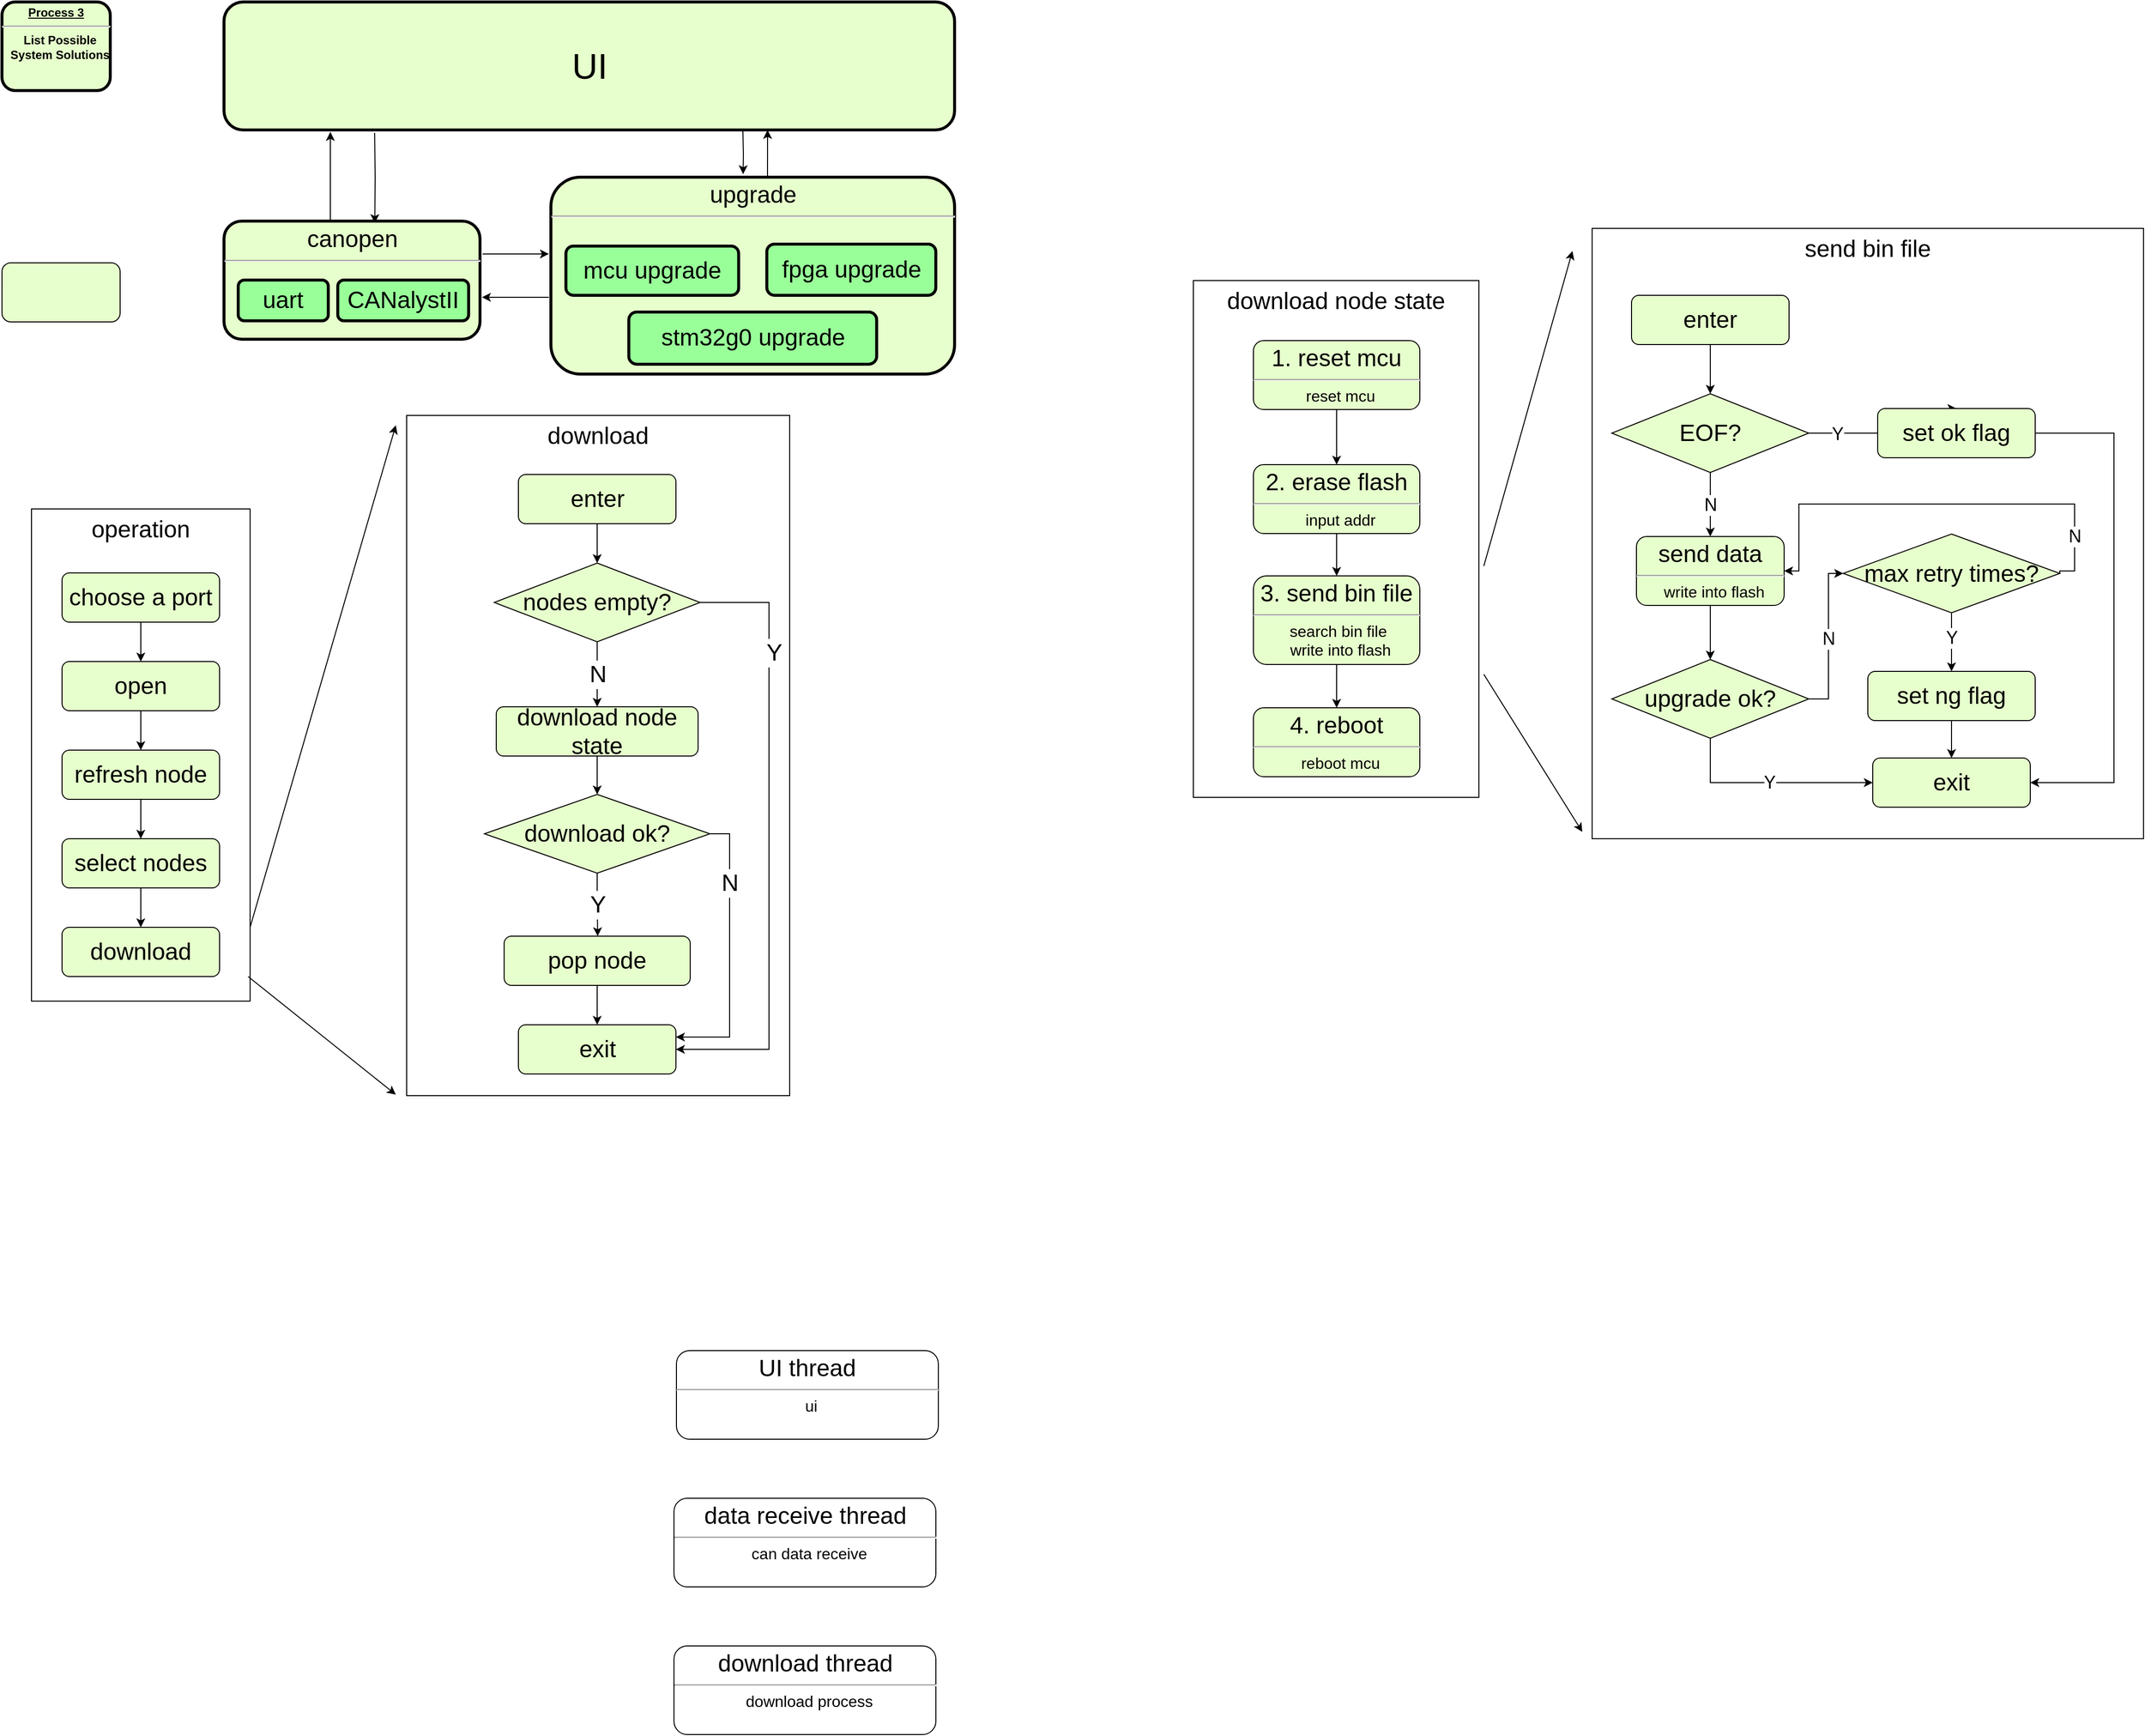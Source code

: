 <mxfile version="11.1.1" type="device"><diagram name="Page-1" id="c7558073-3199-34d8-9f00-42111426c3f3"><mxGraphModel dx="1422" dy="864" grid="1" gridSize="10" guides="1" tooltips="1" connect="1" arrows="1" fold="1" page="1" pageScale="1" pageWidth="2339" pageHeight="3300" background="#ffffff" math="0" shadow="0"><root><mxCell id="0"/><mxCell id="1" parent="0"/><mxCell id="VhqLfHZLwxZAB41TL7oT-232" value="download" style="rounded=0;whiteSpace=wrap;html=1;strokeWidth=1;verticalAlign=top;fontSize=24;" vertex="1" parent="1"><mxGeometry x="431" y="460" width="389" height="691" as="geometry"/></mxCell><mxCell id="VhqLfHZLwxZAB41TL7oT-212" value="operation" style="rounded=0;whiteSpace=wrap;html=1;strokeWidth=1;verticalAlign=top;fontSize=24;" vertex="1" parent="1"><mxGeometry x="50" y="555" width="222" height="500" as="geometry"/></mxCell><mxCell id="VhqLfHZLwxZAB41TL7oT-211" value="download node state" style="rounded=0;whiteSpace=wrap;html=1;strokeWidth=1;verticalAlign=top;fontSize=24;" vertex="1" parent="1"><mxGeometry x="1230" y="323" width="290" height="525" as="geometry"/></mxCell><mxCell id="VhqLfHZLwxZAB41TL7oT-210" value="send bin file" style="rounded=0;whiteSpace=wrap;html=1;strokeWidth=1;verticalAlign=top;fontSize=24;" vertex="1" parent="1"><mxGeometry x="1635" y="270" width="560" height="620" as="geometry"/></mxCell><mxCell id="7" value="&lt;p style=&quot;margin: 0px; margin-top: 4px; text-align: center; text-decoration: underline;&quot;&gt;&lt;strong&gt;&lt;strong&gt;Process&lt;/strong&gt; 3&lt;br /&gt;&lt;/strong&gt;&lt;/p&gt;&lt;hr /&gt;&lt;p style=&quot;margin: 0px; margin-left: 8px;&quot;&gt;List Possible&lt;/p&gt;&lt;p style=&quot;margin: 0px; margin-left: 8px;&quot;&gt;System Solutions&lt;/p&gt;" style="verticalAlign=middle;align=center;overflow=fill;fontSize=12;fontFamily=Helvetica;html=1;rounded=1;fontStyle=1;strokeWidth=3;fillColor=#E6FFCC" parent="1" vertex="1"><mxGeometry x="20" y="40" width="110" height="90" as="geometry"/></mxCell><mxCell id="VhqLfHZLwxZAB41TL7oT-140" style="edgeStyle=orthogonalEdgeStyle;rounded=0;orthogonalLoop=1;jettySize=auto;html=1;entryX=0.589;entryY=0.017;entryDx=0;entryDy=0;entryPerimeter=0;" edge="1" parent="1" target="VhqLfHZLwxZAB41TL7oT-109"><mxGeometry relative="1" as="geometry"><mxPoint x="398.5" y="173" as="sourcePoint"/></mxGeometry></mxCell><mxCell id="VhqLfHZLwxZAB41TL7oT-141" style="edgeStyle=orthogonalEdgeStyle;rounded=0;orthogonalLoop=1;jettySize=auto;html=1;entryX=0.476;entryY=-0.015;entryDx=0;entryDy=0;entryPerimeter=0;" edge="1" parent="1" target="VhqLfHZLwxZAB41TL7oT-133"><mxGeometry relative="1" as="geometry"><mxPoint x="772.5" y="171" as="sourcePoint"/></mxGeometry></mxCell><mxCell id="VhqLfHZLwxZAB41TL7oT-104" value="&lt;font style=&quot;font-size: 36px&quot;&gt;UI&lt;/font&gt;" style="rounded=1;whiteSpace=wrap;html=1;shadow=0;glass=0;comic=0;strokeColor=#000000;strokeWidth=3;gradientColor=none;fillColor=#E6FFCC;" vertex="1" parent="1"><mxGeometry x="245.5" y="40" width="742" height="130" as="geometry"/></mxCell><mxCell id="VhqLfHZLwxZAB41TL7oT-115" value="" style="group" vertex="1" connectable="0" parent="1"><mxGeometry x="245.5" y="250" width="300" height="120" as="geometry"/></mxCell><mxCell id="VhqLfHZLwxZAB41TL7oT-118" value="" style="group" vertex="1" connectable="0" parent="VhqLfHZLwxZAB41TL7oT-115"><mxGeometry width="260" height="120" as="geometry"/></mxCell><mxCell id="VhqLfHZLwxZAB41TL7oT-117" value="" style="group" vertex="1" connectable="0" parent="VhqLfHZLwxZAB41TL7oT-118"><mxGeometry y="2.286" width="260" height="120" as="geometry"/></mxCell><mxCell id="VhqLfHZLwxZAB41TL7oT-116" value="" style="group" vertex="1" connectable="0" parent="VhqLfHZLwxZAB41TL7oT-117"><mxGeometry y="10.286" width="260" height="120" as="geometry"/></mxCell><mxCell id="VhqLfHZLwxZAB41TL7oT-109" value="&lt;p style=&quot;margin: 4px 0px 0px ; text-align: center&quot;&gt;&lt;font style=&quot;font-size: 24px&quot;&gt;&lt;span style=&quot;font-weight: 400 ; white-space: normal&quot;&gt;canopen&lt;/span&gt;&lt;strong&gt;&lt;br&gt;&lt;/strong&gt;&lt;/font&gt;&lt;/p&gt;&lt;hr&gt;&lt;p style=&quot;margin: 0px ; margin-left: 8px&quot;&gt;&lt;br&gt;&lt;/p&gt;" style="verticalAlign=middle;align=center;overflow=fill;fontSize=12;fontFamily=Helvetica;html=1;rounded=1;fontStyle=1;strokeWidth=3;fillColor=#E6FFCC" vertex="1" parent="VhqLfHZLwxZAB41TL7oT-116"><mxGeometry width="260" height="120" as="geometry"/></mxCell><mxCell id="VhqLfHZLwxZAB41TL7oT-110" value="&lt;font style=&quot;font-size: 24px&quot;&gt;uart&lt;/font&gt;" style="rounded=1;whiteSpace=wrap;html=1;shadow=0;glass=0;comic=0;strokeColor=#000000;strokeWidth=3;gradientColor=none;fillColor=#99FF99;" vertex="1" parent="VhqLfHZLwxZAB41TL7oT-116"><mxGeometry x="14.444" y="59.941" width="91.481" height="41.379" as="geometry"/></mxCell><mxCell id="VhqLfHZLwxZAB41TL7oT-111" value="&lt;font style=&quot;font-size: 24px&quot;&gt;CANalystII&lt;/font&gt;" style="rounded=1;whiteSpace=wrap;html=1;shadow=0;glass=0;comic=0;strokeColor=#000000;strokeWidth=3;gradientColor=none;fillColor=#99FF99;" vertex="1" parent="VhqLfHZLwxZAB41TL7oT-116"><mxGeometry x="115.556" y="59.941" width="132.889" height="41.379" as="geometry"/></mxCell><mxCell id="VhqLfHZLwxZAB41TL7oT-129" value="" style="group" vertex="1" connectable="0" parent="1"><mxGeometry x="577.5" y="258" width="410" height="174" as="geometry"/></mxCell><mxCell id="VhqLfHZLwxZAB41TL7oT-130" value="" style="group" vertex="1" connectable="0" parent="VhqLfHZLwxZAB41TL7oT-129"><mxGeometry y="-10" width="410" height="174" as="geometry"/></mxCell><mxCell id="VhqLfHZLwxZAB41TL7oT-131" value="" style="group" vertex="1" connectable="0" parent="VhqLfHZLwxZAB41TL7oT-130"><mxGeometry y="32.584" width="410" height="141.416" as="geometry"/></mxCell><mxCell id="VhqLfHZLwxZAB41TL7oT-132" value="" style="group" vertex="1" connectable="0" parent="VhqLfHZLwxZAB41TL7oT-131"><mxGeometry y="-12.646" width="410" height="150" as="geometry"/></mxCell><mxCell id="VhqLfHZLwxZAB41TL7oT-133" value="&lt;p style=&quot;margin: 4px 0px 0px ; text-align: center&quot;&gt;&lt;font style=&quot;font-size: 24px&quot;&gt;&lt;span style=&quot;font-weight: 400 ; white-space: normal&quot;&gt;upgrade&lt;/span&gt;&lt;strong&gt;&lt;br&gt;&lt;/strong&gt;&lt;/font&gt;&lt;/p&gt;&lt;hr&gt;&lt;p style=&quot;margin: 0px ; margin-left: 8px&quot;&gt;&lt;br&gt;&lt;/p&gt;" style="verticalAlign=middle;align=center;overflow=fill;fontSize=12;fontFamily=Helvetica;html=1;rounded=1;fontStyle=1;strokeWidth=3;fillColor=#E6FFCC" vertex="1" parent="VhqLfHZLwxZAB41TL7oT-132"><mxGeometry y="-50" width="410" height="200" as="geometry"/></mxCell><mxCell id="VhqLfHZLwxZAB41TL7oT-134" value="&lt;font style=&quot;font-size: 24px&quot;&gt;mcu upgrade&lt;/font&gt;" style="rounded=1;whiteSpace=wrap;html=1;shadow=0;glass=0;comic=0;strokeColor=#000000;strokeWidth=3;gradientColor=none;fillColor=#99FF99;" vertex="1" parent="VhqLfHZLwxZAB41TL7oT-132"><mxGeometry x="15.256" y="20" width="175.442" height="50" as="geometry"/></mxCell><mxCell id="VhqLfHZLwxZAB41TL7oT-135" value="&lt;font style=&quot;font-size: 24px&quot;&gt;fpga upgrade&lt;/font&gt;" style="rounded=1;whiteSpace=wrap;html=1;shadow=0;glass=0;comic=0;strokeColor=#000000;strokeWidth=3;gradientColor=none;fillColor=#99FF99;" vertex="1" parent="VhqLfHZLwxZAB41TL7oT-132"><mxGeometry x="219.302" y="18" width="171.628" height="52" as="geometry"/></mxCell><mxCell id="VhqLfHZLwxZAB41TL7oT-136" value="&lt;font style=&quot;font-size: 24px&quot;&gt;stm32g0 upgrade&lt;/font&gt;" style="rounded=1;whiteSpace=wrap;html=1;shadow=0;glass=0;comic=0;strokeColor=#000000;strokeWidth=3;gradientColor=none;fillColor=#99FF99;" vertex="1" parent="VhqLfHZLwxZAB41TL7oT-132"><mxGeometry x="79.14" y="87" width="251.721" height="53" as="geometry"/></mxCell><mxCell id="VhqLfHZLwxZAB41TL7oT-139" value="" style="edgeStyle=orthogonalEdgeStyle;rounded=0;orthogonalLoop=1;jettySize=auto;html=1;" edge="1" parent="1"><mxGeometry relative="1" as="geometry"><mxPoint x="373.5" y="263" as="sourcePoint"/><mxPoint x="353.5" y="172" as="targetPoint"/></mxGeometry></mxCell><mxCell id="VhqLfHZLwxZAB41TL7oT-142" value="" style="endArrow=classic;html=1;entryX=0.744;entryY=1;entryDx=0;entryDy=0;entryPerimeter=0;" edge="1" parent="1" target="VhqLfHZLwxZAB41TL7oT-104"><mxGeometry width="50" height="50" relative="1" as="geometry"><mxPoint x="797.5" y="217" as="sourcePoint"/><mxPoint x="837.5" y="210" as="targetPoint"/></mxGeometry></mxCell><mxCell id="VhqLfHZLwxZAB41TL7oT-143" value="" style="endArrow=classic;html=1;entryX=-0.005;entryY=0.39;entryDx=0;entryDy=0;entryPerimeter=0;exitX=1.01;exitY=0.279;exitDx=0;exitDy=0;exitPerimeter=0;" edge="1" parent="1" source="VhqLfHZLwxZAB41TL7oT-109" target="VhqLfHZLwxZAB41TL7oT-133"><mxGeometry width="50" height="50" relative="1" as="geometry"><mxPoint x="-102.5" y="500" as="sourcePoint"/><mxPoint x="-52.5" y="450" as="targetPoint"/></mxGeometry></mxCell><mxCell id="VhqLfHZLwxZAB41TL7oT-144" value="" style="endArrow=classic;html=1;exitX=-0.005;exitY=0.61;exitDx=0;exitDy=0;exitPerimeter=0;" edge="1" parent="1" source="VhqLfHZLwxZAB41TL7oT-133"><mxGeometry width="50" height="50" relative="1" as="geometry"><mxPoint x="527.5" y="430" as="sourcePoint"/><mxPoint x="507.5" y="340" as="targetPoint"/></mxGeometry></mxCell><mxCell id="VhqLfHZLwxZAB41TL7oT-147" value="" style="edgeStyle=orthogonalEdgeStyle;rounded=0;orthogonalLoop=1;jettySize=auto;html=1;" edge="1" parent="1" source="VhqLfHZLwxZAB41TL7oT-145" target="VhqLfHZLwxZAB41TL7oT-146"><mxGeometry relative="1" as="geometry"/></mxCell><mxCell id="VhqLfHZLwxZAB41TL7oT-145" value="&lt;span style=&quot;font-size: 24px&quot;&gt;choose a port&lt;/span&gt;" style="rounded=1;whiteSpace=wrap;html=1;fillColor=#E6FFCC;" vertex="1" parent="1"><mxGeometry x="81" y="620" width="160" height="50" as="geometry"/></mxCell><mxCell id="VhqLfHZLwxZAB41TL7oT-149" value="" style="edgeStyle=orthogonalEdgeStyle;rounded=0;orthogonalLoop=1;jettySize=auto;html=1;" edge="1" parent="1" source="VhqLfHZLwxZAB41TL7oT-146" target="VhqLfHZLwxZAB41TL7oT-148"><mxGeometry relative="1" as="geometry"/></mxCell><mxCell id="VhqLfHZLwxZAB41TL7oT-146" value="&lt;span style=&quot;font-size: 24px&quot;&gt;open&lt;/span&gt;" style="rounded=1;whiteSpace=wrap;html=1;fillColor=#E6FFCC;" vertex="1" parent="1"><mxGeometry x="81" y="710" width="160" height="50" as="geometry"/></mxCell><mxCell id="VhqLfHZLwxZAB41TL7oT-151" value="" style="edgeStyle=orthogonalEdgeStyle;rounded=0;orthogonalLoop=1;jettySize=auto;html=1;" edge="1" parent="1" source="VhqLfHZLwxZAB41TL7oT-148" target="VhqLfHZLwxZAB41TL7oT-150"><mxGeometry relative="1" as="geometry"/></mxCell><mxCell id="VhqLfHZLwxZAB41TL7oT-148" value="&lt;span style=&quot;font-size: 24px&quot;&gt;refresh node&lt;/span&gt;" style="rounded=1;whiteSpace=wrap;html=1;fillColor=#E6FFCC;" vertex="1" parent="1"><mxGeometry x="81" y="800" width="160" height="50" as="geometry"/></mxCell><mxCell id="VhqLfHZLwxZAB41TL7oT-153" value="" style="edgeStyle=orthogonalEdgeStyle;rounded=0;orthogonalLoop=1;jettySize=auto;html=1;" edge="1" parent="1" source="VhqLfHZLwxZAB41TL7oT-150" target="VhqLfHZLwxZAB41TL7oT-152"><mxGeometry relative="1" as="geometry"/></mxCell><mxCell id="VhqLfHZLwxZAB41TL7oT-150" value="&lt;span style=&quot;font-size: 24px&quot;&gt;select nodes&lt;/span&gt;" style="rounded=1;whiteSpace=wrap;html=1;fillColor=#E6FFCC;" vertex="1" parent="1"><mxGeometry x="81" y="890" width="160" height="50" as="geometry"/></mxCell><mxCell id="VhqLfHZLwxZAB41TL7oT-152" value="&lt;span style=&quot;font-size: 24px&quot;&gt;download&lt;/span&gt;" style="rounded=1;whiteSpace=wrap;html=1;fillColor=#E6FFCC;" vertex="1" parent="1"><mxGeometry x="81" y="980" width="160" height="50" as="geometry"/></mxCell><mxCell id="VhqLfHZLwxZAB41TL7oT-173" value="" style="edgeStyle=orthogonalEdgeStyle;rounded=0;orthogonalLoop=1;jettySize=auto;html=1;jumpSize=5;" edge="1" parent="1" source="VhqLfHZLwxZAB41TL7oT-169" target="VhqLfHZLwxZAB41TL7oT-172"><mxGeometry relative="1" as="geometry"/></mxCell><mxCell id="VhqLfHZLwxZAB41TL7oT-169" value="&lt;p style=&quot;margin: 4px 0px 0px ; text-align: center&quot;&gt;&lt;font style=&quot;font-weight: normal ; font-size: 24px&quot;&gt;1. reset mcu&lt;/font&gt;&lt;/p&gt;&lt;hr&gt;&lt;p style=&quot;margin: 0px ; margin-left: 8px&quot;&gt;&lt;font size=&quot;3&quot; style=&quot;font-weight: normal&quot;&gt;reset mcu&lt;/font&gt;&lt;/p&gt;" style="verticalAlign=middle;align=center;overflow=fill;fontSize=12;fontFamily=Helvetica;html=1;rounded=1;fontStyle=1;strokeWidth=1;fillColor=#E6FFCC;portConstraintRotation=0;" vertex="1" parent="1"><mxGeometry x="1291" y="384" width="169" height="70" as="geometry"/></mxCell><mxCell id="VhqLfHZLwxZAB41TL7oT-177" value="" style="edgeStyle=orthogonalEdgeStyle;rounded=0;orthogonalLoop=1;jettySize=auto;html=1;" edge="1" parent="1" source="VhqLfHZLwxZAB41TL7oT-172" target="VhqLfHZLwxZAB41TL7oT-176"><mxGeometry relative="1" as="geometry"/></mxCell><mxCell id="VhqLfHZLwxZAB41TL7oT-172" value="&lt;p style=&quot;margin: 4px 0px 0px ; text-align: center&quot;&gt;&lt;font style=&quot;font-weight: normal ; font-size: 24px&quot;&gt;2. erase flash&lt;/font&gt;&lt;/p&gt;&lt;hr&gt;&lt;p style=&quot;margin: 0px ; margin-left: 8px&quot;&gt;&lt;font size=&quot;3&quot; style=&quot;font-weight: normal&quot;&gt;input addr&lt;/font&gt;&lt;/p&gt;" style="verticalAlign=middle;align=center;overflow=fill;fontSize=12;fontFamily=Helvetica;html=1;rounded=1;fontStyle=1;strokeWidth=1;fillColor=#E6FFCC" vertex="1" parent="1"><mxGeometry x="1291" y="510" width="169" height="70" as="geometry"/></mxCell><mxCell id="VhqLfHZLwxZAB41TL7oT-179" value="" style="edgeStyle=orthogonalEdgeStyle;rounded=0;orthogonalLoop=1;jettySize=auto;html=1;" edge="1" parent="1" source="VhqLfHZLwxZAB41TL7oT-176" target="VhqLfHZLwxZAB41TL7oT-178"><mxGeometry relative="1" as="geometry"/></mxCell><mxCell id="VhqLfHZLwxZAB41TL7oT-176" value="&lt;p style=&quot;margin: 4px 0px 0px ; text-align: center&quot;&gt;&lt;span style=&quot;font-weight: normal&quot;&gt;&lt;font style=&quot;font-size: 24px&quot;&gt;3. send bin file&lt;/font&gt;&lt;/span&gt;&lt;/p&gt;&lt;hr&gt;&lt;p style=&quot;margin: 0px ; margin-left: 8px&quot;&gt;&lt;font size=&quot;3&quot; style=&quot;font-weight: normal&quot;&gt;search bin file&amp;nbsp;&lt;/font&gt;&lt;/p&gt;&lt;p style=&quot;margin: 0px ; margin-left: 8px&quot;&gt;&lt;font size=&quot;3&quot; style=&quot;font-weight: normal&quot;&gt;write into flash&lt;/font&gt;&lt;/p&gt;" style="verticalAlign=middle;align=center;overflow=fill;fontSize=12;fontFamily=Helvetica;html=1;rounded=1;fontStyle=1;strokeWidth=1;fillColor=#E6FFCC" vertex="1" parent="1"><mxGeometry x="1291" y="623" width="169" height="90" as="geometry"/></mxCell><mxCell id="VhqLfHZLwxZAB41TL7oT-178" value="&lt;p style=&quot;margin: 4px 0px 0px ; text-align: center&quot;&gt;&lt;span style=&quot;font-weight: normal&quot;&gt;&lt;font style=&quot;font-size: 24px&quot;&gt;4. reboot&lt;/font&gt;&lt;/span&gt;&lt;/p&gt;&lt;hr&gt;&lt;p style=&quot;margin: 0px ; margin-left: 8px&quot;&gt;&lt;font size=&quot;3&quot; style=&quot;font-weight: normal&quot;&gt;reboot mcu&lt;/font&gt;&lt;/p&gt;" style="verticalAlign=middle;align=center;overflow=fill;fontSize=12;fontFamily=Helvetica;html=1;rounded=1;fontStyle=1;strokeWidth=1;fillColor=#E6FFCC" vertex="1" parent="1"><mxGeometry x="1291" y="757" width="169" height="70" as="geometry"/></mxCell><mxCell id="VhqLfHZLwxZAB41TL7oT-183" value="" style="edgeStyle=orthogonalEdgeStyle;rounded=0;orthogonalLoop=1;jettySize=auto;html=1;entryX=0.5;entryY=0;entryDx=0;entryDy=0;" edge="1" parent="1" source="VhqLfHZLwxZAB41TL7oT-181" target="VhqLfHZLwxZAB41TL7oT-184"><mxGeometry relative="1" as="geometry"><mxPoint x="1755" y="428" as="targetPoint"/></mxGeometry></mxCell><mxCell id="VhqLfHZLwxZAB41TL7oT-181" value="&lt;span style=&quot;font-size: 24px&quot;&gt;enter&lt;/span&gt;" style="rounded=1;whiteSpace=wrap;html=1;fillColor=#E6FFCC;" vertex="1" parent="1"><mxGeometry x="1675" y="338" width="160" height="50" as="geometry"/></mxCell><mxCell id="VhqLfHZLwxZAB41TL7oT-186" value="&lt;font style=&quot;font-size: 18px&quot;&gt;N&lt;/font&gt;" style="edgeStyle=orthogonalEdgeStyle;rounded=0;orthogonalLoop=1;jettySize=auto;html=1;entryX=0.5;entryY=0;entryDx=0;entryDy=0;" edge="1" parent="1" source="VhqLfHZLwxZAB41TL7oT-184" target="VhqLfHZLwxZAB41TL7oT-197"><mxGeometry relative="1" as="geometry"><mxPoint x="1755" y="583" as="targetPoint"/></mxGeometry></mxCell><mxCell id="VhqLfHZLwxZAB41TL7oT-191" style="edgeStyle=orthogonalEdgeStyle;rounded=0;orthogonalLoop=1;jettySize=auto;html=1;entryX=0.5;entryY=0;entryDx=0;entryDy=0;" edge="1" parent="1" source="VhqLfHZLwxZAB41TL7oT-184" target="VhqLfHZLwxZAB41TL7oT-195"><mxGeometry relative="1" as="geometry"><Array as="points"><mxPoint x="1945" y="478"/></Array></mxGeometry></mxCell><mxCell id="VhqLfHZLwxZAB41TL7oT-192" value="&lt;font style=&quot;font-size: 18px&quot;&gt;Y&lt;/font&gt;" style="text;html=1;resizable=0;points=[];align=center;verticalAlign=middle;labelBackgroundColor=#ffffff;" vertex="1" connectable="0" parent="VhqLfHZLwxZAB41TL7oT-191"><mxGeometry x="-0.673" y="-1" relative="1" as="geometry"><mxPoint as="offset"/></mxGeometry></mxCell><mxCell id="VhqLfHZLwxZAB41TL7oT-184" value="&lt;font style=&quot;font-size: 24px&quot;&gt;EOF?&lt;/font&gt;" style="rhombus;whiteSpace=wrap;html=1;fillColor=#E6FFCC;" vertex="1" parent="1"><mxGeometry x="1655" y="438" width="200" height="80" as="geometry"/></mxCell><mxCell id="VhqLfHZLwxZAB41TL7oT-188" value="" style="edgeStyle=orthogonalEdgeStyle;rounded=0;orthogonalLoop=1;jettySize=auto;html=1;entryX=0.5;entryY=0;entryDx=0;entryDy=0;exitX=0.5;exitY=1;exitDx=0;exitDy=0;" edge="1" parent="1" source="VhqLfHZLwxZAB41TL7oT-197" target="VhqLfHZLwxZAB41TL7oT-189"><mxGeometry relative="1" as="geometry"><mxPoint x="1755" y="633" as="sourcePoint"/><mxPoint x="1755" y="713" as="targetPoint"/></mxGeometry></mxCell><mxCell id="VhqLfHZLwxZAB41TL7oT-193" value="&lt;font style=&quot;font-size: 18px&quot;&gt;Y&lt;/font&gt;" style="edgeStyle=orthogonalEdgeStyle;rounded=0;orthogonalLoop=1;jettySize=auto;html=1;exitX=0.5;exitY=1;exitDx=0;exitDy=0;entryX=0;entryY=0.5;entryDx=0;entryDy=0;" edge="1" parent="1" source="VhqLfHZLwxZAB41TL7oT-189" target="VhqLfHZLwxZAB41TL7oT-190"><mxGeometry relative="1" as="geometry"/></mxCell><mxCell id="VhqLfHZLwxZAB41TL7oT-199" value="&lt;font style=&quot;font-size: 18px&quot;&gt;N&lt;/font&gt;" style="edgeStyle=orthogonalEdgeStyle;rounded=0;orthogonalLoop=1;jettySize=auto;html=1;entryX=0;entryY=0.5;entryDx=0;entryDy=0;" edge="1" parent="1" source="VhqLfHZLwxZAB41TL7oT-189" target="VhqLfHZLwxZAB41TL7oT-202"><mxGeometry relative="1" as="geometry"><Array as="points"><mxPoint x="1875" y="748"/><mxPoint x="1875" y="621"/></Array></mxGeometry></mxCell><mxCell id="VhqLfHZLwxZAB41TL7oT-189" value="&lt;font style=&quot;font-size: 24px&quot;&gt;upgrade ok?&lt;/font&gt;" style="rhombus;whiteSpace=wrap;html=1;fillColor=#E6FFCC;" vertex="1" parent="1"><mxGeometry x="1655" y="708" width="200" height="80" as="geometry"/></mxCell><mxCell id="VhqLfHZLwxZAB41TL7oT-190" value="&lt;span style=&quot;font-size: 24px&quot;&gt;exit&lt;/span&gt;" style="rounded=1;whiteSpace=wrap;html=1;fillColor=#E6FFCC;" vertex="1" parent="1"><mxGeometry x="1920" y="808" width="160" height="50" as="geometry"/></mxCell><mxCell id="VhqLfHZLwxZAB41TL7oT-196" style="edgeStyle=orthogonalEdgeStyle;rounded=0;orthogonalLoop=1;jettySize=auto;html=1;entryX=1;entryY=0.5;entryDx=0;entryDy=0;" edge="1" parent="1" source="VhqLfHZLwxZAB41TL7oT-195" target="VhqLfHZLwxZAB41TL7oT-190"><mxGeometry relative="1" as="geometry"><Array as="points"><mxPoint x="2165" y="478"/><mxPoint x="2165" y="833"/></Array></mxGeometry></mxCell><mxCell id="VhqLfHZLwxZAB41TL7oT-195" value="&lt;span style=&quot;font-size: 24px&quot;&gt;set ok flag&lt;/span&gt;" style="rounded=1;whiteSpace=wrap;html=1;fillColor=#E6FFCC;" vertex="1" parent="1"><mxGeometry x="1925" y="453" width="160" height="50" as="geometry"/></mxCell><mxCell id="VhqLfHZLwxZAB41TL7oT-197" value="&lt;p style=&quot;margin: 4px 0px 0px ; text-align: center&quot;&gt;&lt;span style=&quot;font-weight: normal&quot;&gt;&lt;font style=&quot;font-size: 24px&quot;&gt;send data&lt;/font&gt;&lt;/span&gt;&lt;/p&gt;&lt;hr&gt;&lt;p style=&quot;margin: 0px ; margin-left: 8px&quot;&gt;&lt;font size=&quot;3&quot; style=&quot;font-weight: normal&quot;&gt;write into flash&lt;/font&gt;&lt;/p&gt;" style="verticalAlign=middle;align=center;overflow=fill;fontSize=12;fontFamily=Helvetica;html=1;rounded=1;fontStyle=1;strokeWidth=1;fillColor=#E6FFCC" vertex="1" parent="1"><mxGeometry x="1680" y="583" width="150" height="70" as="geometry"/></mxCell><mxCell id="VhqLfHZLwxZAB41TL7oT-207" value="" style="edgeStyle=orthogonalEdgeStyle;rounded=0;orthogonalLoop=1;jettySize=auto;html=1;" edge="1" parent="1" source="VhqLfHZLwxZAB41TL7oT-198" target="VhqLfHZLwxZAB41TL7oT-190"><mxGeometry relative="1" as="geometry"/></mxCell><mxCell id="VhqLfHZLwxZAB41TL7oT-198" value="&lt;span style=&quot;font-size: 24px&quot;&gt;set ng flag&lt;/span&gt;" style="rounded=1;whiteSpace=wrap;html=1;fillColor=#E6FFCC;" vertex="1" parent="1"><mxGeometry x="1915" y="720" width="170" height="50" as="geometry"/></mxCell><mxCell id="VhqLfHZLwxZAB41TL7oT-204" style="edgeStyle=orthogonalEdgeStyle;rounded=0;orthogonalLoop=1;jettySize=auto;html=1;entryX=1;entryY=0.5;entryDx=0;entryDy=0;exitX=1;exitY=0.5;exitDx=0;exitDy=0;" edge="1" parent="1" source="VhqLfHZLwxZAB41TL7oT-202" target="VhqLfHZLwxZAB41TL7oT-197"><mxGeometry relative="1" as="geometry"><Array as="points"><mxPoint x="2110" y="618"/><mxPoint x="2125" y="618"/><mxPoint x="2125" y="550"/><mxPoint x="1845" y="550"/><mxPoint x="1845" y="618"/></Array></mxGeometry></mxCell><mxCell id="VhqLfHZLwxZAB41TL7oT-205" value="&lt;font style=&quot;font-size: 18px&quot;&gt;N&lt;/font&gt;" style="text;html=1;resizable=0;points=[];align=center;verticalAlign=middle;labelBackgroundColor=#ffffff;" vertex="1" connectable="0" parent="VhqLfHZLwxZAB41TL7oT-204"><mxGeometry x="-0.715" y="-1" relative="1" as="geometry"><mxPoint x="-1" y="11" as="offset"/></mxGeometry></mxCell><mxCell id="VhqLfHZLwxZAB41TL7oT-206" value="" style="edgeStyle=orthogonalEdgeStyle;rounded=0;orthogonalLoop=1;jettySize=auto;html=1;" edge="1" parent="1" source="VhqLfHZLwxZAB41TL7oT-202" target="VhqLfHZLwxZAB41TL7oT-198"><mxGeometry relative="1" as="geometry"/></mxCell><mxCell id="VhqLfHZLwxZAB41TL7oT-208" value="&lt;font style=&quot;font-size: 18px&quot;&gt;Y&lt;/font&gt;" style="text;html=1;resizable=0;points=[];align=center;verticalAlign=middle;labelBackgroundColor=#ffffff;" vertex="1" connectable="0" parent="VhqLfHZLwxZAB41TL7oT-206"><mxGeometry x="-0.0" y="-8" relative="1" as="geometry"><mxPoint x="8" y="-5" as="offset"/></mxGeometry></mxCell><mxCell id="VhqLfHZLwxZAB41TL7oT-202" value="&lt;font style=&quot;font-size: 24px&quot;&gt;max retry times?&lt;/font&gt;" style="rhombus;whiteSpace=wrap;html=1;fillColor=#E6FFCC;" vertex="1" parent="1"><mxGeometry x="1890" y="580.5" width="220" height="80" as="geometry"/></mxCell><mxCell id="VhqLfHZLwxZAB41TL7oT-209" value="" style="rounded=1;whiteSpace=wrap;html=1;strokeWidth=1;fillColor=#E6FFCC;" vertex="1" parent="1"><mxGeometry x="20" y="305" width="120" height="60" as="geometry"/></mxCell><mxCell id="VhqLfHZLwxZAB41TL7oT-217" value="" style="edgeStyle=orthogonalEdgeStyle;rounded=0;jumpSize=6;orthogonalLoop=1;jettySize=auto;html=1;targetPerimeterSpacing=0;fontSize=24;" edge="1" parent="1" source="VhqLfHZLwxZAB41TL7oT-213" target="VhqLfHZLwxZAB41TL7oT-214"><mxGeometry relative="1" as="geometry"/></mxCell><mxCell id="VhqLfHZLwxZAB41TL7oT-213" value="&lt;span style=&quot;font-size: 24px&quot;&gt;enter&lt;/span&gt;" style="rounded=1;whiteSpace=wrap;html=1;fillColor=#E6FFCC;" vertex="1" parent="1"><mxGeometry x="544.5" y="520" width="160" height="50" as="geometry"/></mxCell><mxCell id="VhqLfHZLwxZAB41TL7oT-219" value="N" style="edgeStyle=orthogonalEdgeStyle;rounded=0;jumpSize=6;orthogonalLoop=1;jettySize=auto;html=1;targetPerimeterSpacing=0;fontSize=24;" edge="1" parent="1" source="VhqLfHZLwxZAB41TL7oT-214" target="VhqLfHZLwxZAB41TL7oT-218"><mxGeometry relative="1" as="geometry"/></mxCell><mxCell id="VhqLfHZLwxZAB41TL7oT-228" style="edgeStyle=orthogonalEdgeStyle;rounded=0;jumpSize=6;orthogonalLoop=1;jettySize=auto;html=1;exitX=1;exitY=0.5;exitDx=0;exitDy=0;targetPerimeterSpacing=0;fontSize=24;entryX=1;entryY=0.5;entryDx=0;entryDy=0;" edge="1" parent="1" source="VhqLfHZLwxZAB41TL7oT-214" target="VhqLfHZLwxZAB41TL7oT-226"><mxGeometry relative="1" as="geometry"><mxPoint x="779" y="1110" as="targetPoint"/><Array as="points"><mxPoint x="799" y="650"/><mxPoint x="799" y="1104"/></Array></mxGeometry></mxCell><mxCell id="VhqLfHZLwxZAB41TL7oT-229" value="Y" style="text;html=1;resizable=0;points=[];align=center;verticalAlign=middle;labelBackgroundColor=#ffffff;fontSize=24;" vertex="1" connectable="0" parent="VhqLfHZLwxZAB41TL7oT-228"><mxGeometry x="-0.608" y="5" relative="1" as="geometry"><mxPoint as="offset"/></mxGeometry></mxCell><mxCell id="VhqLfHZLwxZAB41TL7oT-214" value="&lt;font style=&quot;font-size: 24px&quot;&gt;nodes empty?&lt;/font&gt;" style="rhombus;whiteSpace=wrap;html=1;fillColor=#E6FFCC;" vertex="1" parent="1"><mxGeometry x="520" y="610" width="209" height="80" as="geometry"/></mxCell><mxCell id="VhqLfHZLwxZAB41TL7oT-223" value="" style="edgeStyle=orthogonalEdgeStyle;rounded=0;jumpSize=6;orthogonalLoop=1;jettySize=auto;html=1;targetPerimeterSpacing=0;fontSize=24;" edge="1" parent="1" source="VhqLfHZLwxZAB41TL7oT-218" target="VhqLfHZLwxZAB41TL7oT-222"><mxGeometry relative="1" as="geometry"/></mxCell><mxCell id="VhqLfHZLwxZAB41TL7oT-218" value="&lt;span style=&quot;font-size: 24px&quot;&gt;download node state&lt;/span&gt;" style="rounded=1;whiteSpace=wrap;html=1;fillColor=#E6FFCC;" vertex="1" parent="1"><mxGeometry x="522" y="756" width="205" height="50" as="geometry"/></mxCell><mxCell id="VhqLfHZLwxZAB41TL7oT-225" value="Y" style="edgeStyle=orthogonalEdgeStyle;rounded=0;jumpSize=6;orthogonalLoop=1;jettySize=auto;html=1;targetPerimeterSpacing=0;fontSize=24;" edge="1" parent="1" source="VhqLfHZLwxZAB41TL7oT-222" target="VhqLfHZLwxZAB41TL7oT-224"><mxGeometry relative="1" as="geometry"><Array as="points"><mxPoint x="625" y="950"/><mxPoint x="625" y="950"/></Array></mxGeometry></mxCell><mxCell id="VhqLfHZLwxZAB41TL7oT-230" style="edgeStyle=orthogonalEdgeStyle;rounded=0;jumpSize=6;orthogonalLoop=1;jettySize=auto;html=1;exitX=1;exitY=0.5;exitDx=0;exitDy=0;entryX=1;entryY=0.25;entryDx=0;entryDy=0;targetPerimeterSpacing=0;fontSize=24;" edge="1" parent="1" source="VhqLfHZLwxZAB41TL7oT-222" target="VhqLfHZLwxZAB41TL7oT-226"><mxGeometry relative="1" as="geometry"/></mxCell><mxCell id="VhqLfHZLwxZAB41TL7oT-231" value="N" style="text;html=1;resizable=0;points=[];align=center;verticalAlign=middle;labelBackgroundColor=#ffffff;fontSize=24;" vertex="1" connectable="0" parent="VhqLfHZLwxZAB41TL7oT-230"><mxGeometry x="-0.718" relative="1" as="geometry"><mxPoint y="30" as="offset"/></mxGeometry></mxCell><mxCell id="VhqLfHZLwxZAB41TL7oT-222" value="&lt;font style=&quot;font-size: 24px&quot;&gt;download ok?&lt;/font&gt;" style="rhombus;whiteSpace=wrap;html=1;fillColor=#E6FFCC;" vertex="1" parent="1"><mxGeometry x="510" y="845" width="229" height="80" as="geometry"/></mxCell><mxCell id="VhqLfHZLwxZAB41TL7oT-227" value="" style="edgeStyle=orthogonalEdgeStyle;rounded=0;jumpSize=6;orthogonalLoop=1;jettySize=auto;html=1;targetPerimeterSpacing=0;fontSize=24;" edge="1" parent="1" source="VhqLfHZLwxZAB41TL7oT-224" target="VhqLfHZLwxZAB41TL7oT-226"><mxGeometry relative="1" as="geometry"/></mxCell><mxCell id="VhqLfHZLwxZAB41TL7oT-224" value="&lt;span style=&quot;font-size: 24px&quot;&gt;pop node&lt;br&gt;&lt;/span&gt;" style="rounded=1;whiteSpace=wrap;html=1;fillColor=#E6FFCC;" vertex="1" parent="1"><mxGeometry x="530" y="989" width="189" height="50" as="geometry"/></mxCell><mxCell id="VhqLfHZLwxZAB41TL7oT-226" value="&lt;span style=&quot;font-size: 24px&quot;&gt;exit&lt;/span&gt;" style="rounded=1;whiteSpace=wrap;html=1;fillColor=#E6FFCC;" vertex="1" parent="1"><mxGeometry x="544.5" y="1079" width="160" height="50" as="geometry"/></mxCell><mxCell id="VhqLfHZLwxZAB41TL7oT-233" value="" style="endArrow=classic;html=1;fontSize=24;" edge="1" parent="1"><mxGeometry width="50" height="50" relative="1" as="geometry"><mxPoint x="272" y="980" as="sourcePoint"/><mxPoint x="420" y="470" as="targetPoint"/></mxGeometry></mxCell><mxCell id="VhqLfHZLwxZAB41TL7oT-234" value="" style="endArrow=classic;html=1;fontSize=24;" edge="1" parent="1"><mxGeometry width="50" height="50" relative="1" as="geometry"><mxPoint x="270" y="1030" as="sourcePoint"/><mxPoint x="420" y="1150" as="targetPoint"/></mxGeometry></mxCell><mxCell id="VhqLfHZLwxZAB41TL7oT-235" value="" style="endArrow=classic;html=1;fontSize=24;" edge="1" parent="1"><mxGeometry width="50" height="50" relative="1" as="geometry"><mxPoint x="1525" y="613" as="sourcePoint"/><mxPoint x="1615" y="293" as="targetPoint"/></mxGeometry></mxCell><mxCell id="VhqLfHZLwxZAB41TL7oT-236" value="" style="endArrow=classic;html=1;fontSize=24;" edge="1" parent="1"><mxGeometry width="50" height="50" relative="1" as="geometry"><mxPoint x="1525" y="723" as="sourcePoint"/><mxPoint x="1625" y="883" as="targetPoint"/></mxGeometry></mxCell><mxCell id="VhqLfHZLwxZAB41TL7oT-241" value="&lt;p style=&quot;margin: 4px 0px 0px ; text-align: center&quot;&gt;&lt;span style=&quot;font-size: 24px ; font-weight: 400&quot;&gt;UI thread&lt;/span&gt;&lt;/p&gt;&lt;hr&gt;&lt;p style=&quot;margin: 0px ; margin-left: 8px&quot;&gt;&lt;font size=&quot;3&quot;&gt;&lt;span style=&quot;font-weight: 400&quot;&gt;ui&lt;/span&gt;&lt;/font&gt;&lt;/p&gt;" style="verticalAlign=middle;align=center;overflow=fill;fontSize=12;fontFamily=Helvetica;html=1;rounded=1;fontStyle=1;strokeWidth=1;fillColor=#FFFFFF;" vertex="1" parent="1"><mxGeometry x="705" y="1410" width="266" height="90" as="geometry"/></mxCell><mxCell id="VhqLfHZLwxZAB41TL7oT-242" value="&lt;p style=&quot;margin: 4px 0px 0px ; text-align: center&quot;&gt;&lt;span style=&quot;font-size: 24px ; font-weight: 400&quot;&gt;data receive thread&lt;/span&gt;&lt;/p&gt;&lt;hr&gt;&lt;p style=&quot;margin: 0px ; margin-left: 8px&quot;&gt;&lt;font size=&quot;3&quot;&gt;&lt;span style=&quot;font-weight: 400&quot;&gt;can data receive&lt;/span&gt;&lt;/font&gt;&lt;/p&gt;" style="verticalAlign=middle;align=center;overflow=fill;fontSize=12;fontFamily=Helvetica;html=1;rounded=1;fontStyle=1;strokeWidth=1;fillColor=#FFFFFF;" vertex="1" parent="1"><mxGeometry x="702.5" y="1560" width="266" height="90" as="geometry"/></mxCell><mxCell id="VhqLfHZLwxZAB41TL7oT-243" value="&lt;p style=&quot;margin: 4px 0px 0px ; text-align: center&quot;&gt;&lt;span style=&quot;font-size: 24px ; font-weight: 400&quot;&gt;download thread&lt;/span&gt;&lt;/p&gt;&lt;hr&gt;&lt;p style=&quot;margin: 0px ; margin-left: 8px&quot;&gt;&lt;font size=&quot;3&quot;&gt;&lt;span style=&quot;font-weight: 400&quot;&gt;download process&lt;/span&gt;&lt;/font&gt;&lt;/p&gt;" style="verticalAlign=middle;align=center;overflow=fill;fontSize=12;fontFamily=Helvetica;html=1;rounded=1;fontStyle=1;strokeWidth=1;fillColor=#FFFFFF;" vertex="1" parent="1"><mxGeometry x="702.5" y="1710" width="266" height="90" as="geometry"/></mxCell></root></mxGraphModel></diagram></mxfile>